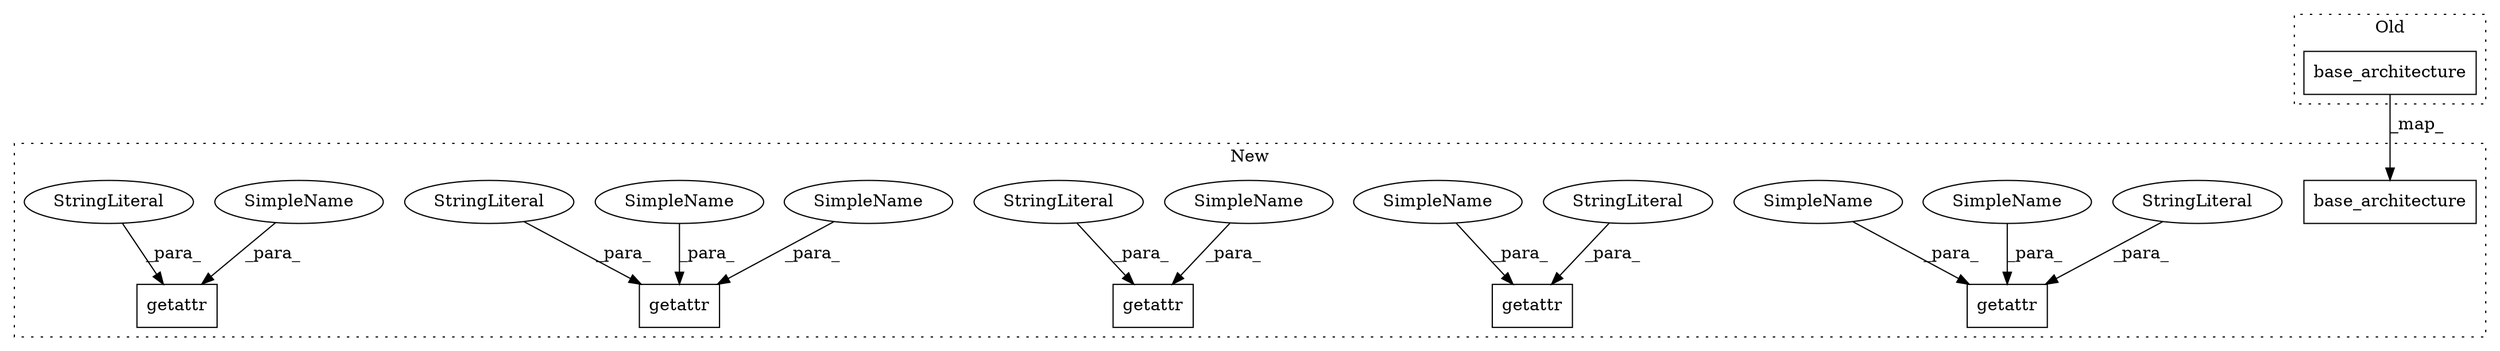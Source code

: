 digraph G {
subgraph cluster0 {
1 [label="base_architecture" a="32" s="18452,18474" l="18,1" shape="box"];
label = "Old";
style="dotted";
}
subgraph cluster1 {
2 [label="base_architecture" a="32" s="18961,18983" l="18,1" shape="box"];
3 [label="getattr" a="32" s="18845,18880" l="8,1" shape="box"];
4 [label="StringLiteral" a="45" s="18858" l="16" shape="ellipse"];
5 [label="getattr" a="32" s="18782,18818" l="8,1" shape="box"];
6 [label="StringLiteral" a="45" s="18795" l="19" shape="ellipse"];
7 [label="getattr" a="32" s="18654,18690" l="8,1" shape="box"];
8 [label="StringLiteral" a="45" s="18667" l="19" shape="ellipse"];
9 [label="getattr" a="32" s="18914,18954" l="8,1" shape="box"];
10 [label="StringLiteral" a="45" s="18927" l="23" shape="ellipse"];
11 [label="getattr" a="32" s="18717,18752" l="8,1" shape="box"];
12 [label="StringLiteral" a="45" s="18730" l="16" shape="ellipse"];
13 [label="SimpleName" a="42" s="18747" l="5" shape="ellipse"];
14 [label="SimpleName" a="42" s="18875" l="5" shape="ellipse"];
15 [label="SimpleName" a="42" s="18853" l="4" shape="ellipse"];
16 [label="SimpleName" a="42" s="18790" l="4" shape="ellipse"];
17 [label="SimpleName" a="42" s="18662" l="4" shape="ellipse"];
18 [label="SimpleName" a="42" s="18725" l="4" shape="ellipse"];
19 [label="SimpleName" a="42" s="18922" l="4" shape="ellipse"];
label = "New";
style="dotted";
}
1 -> 2 [label="_map_"];
4 -> 3 [label="_para_"];
6 -> 5 [label="_para_"];
8 -> 7 [label="_para_"];
10 -> 9 [label="_para_"];
12 -> 11 [label="_para_"];
13 -> 11 [label="_para_"];
14 -> 3 [label="_para_"];
15 -> 3 [label="_para_"];
16 -> 5 [label="_para_"];
17 -> 7 [label="_para_"];
18 -> 11 [label="_para_"];
19 -> 9 [label="_para_"];
}